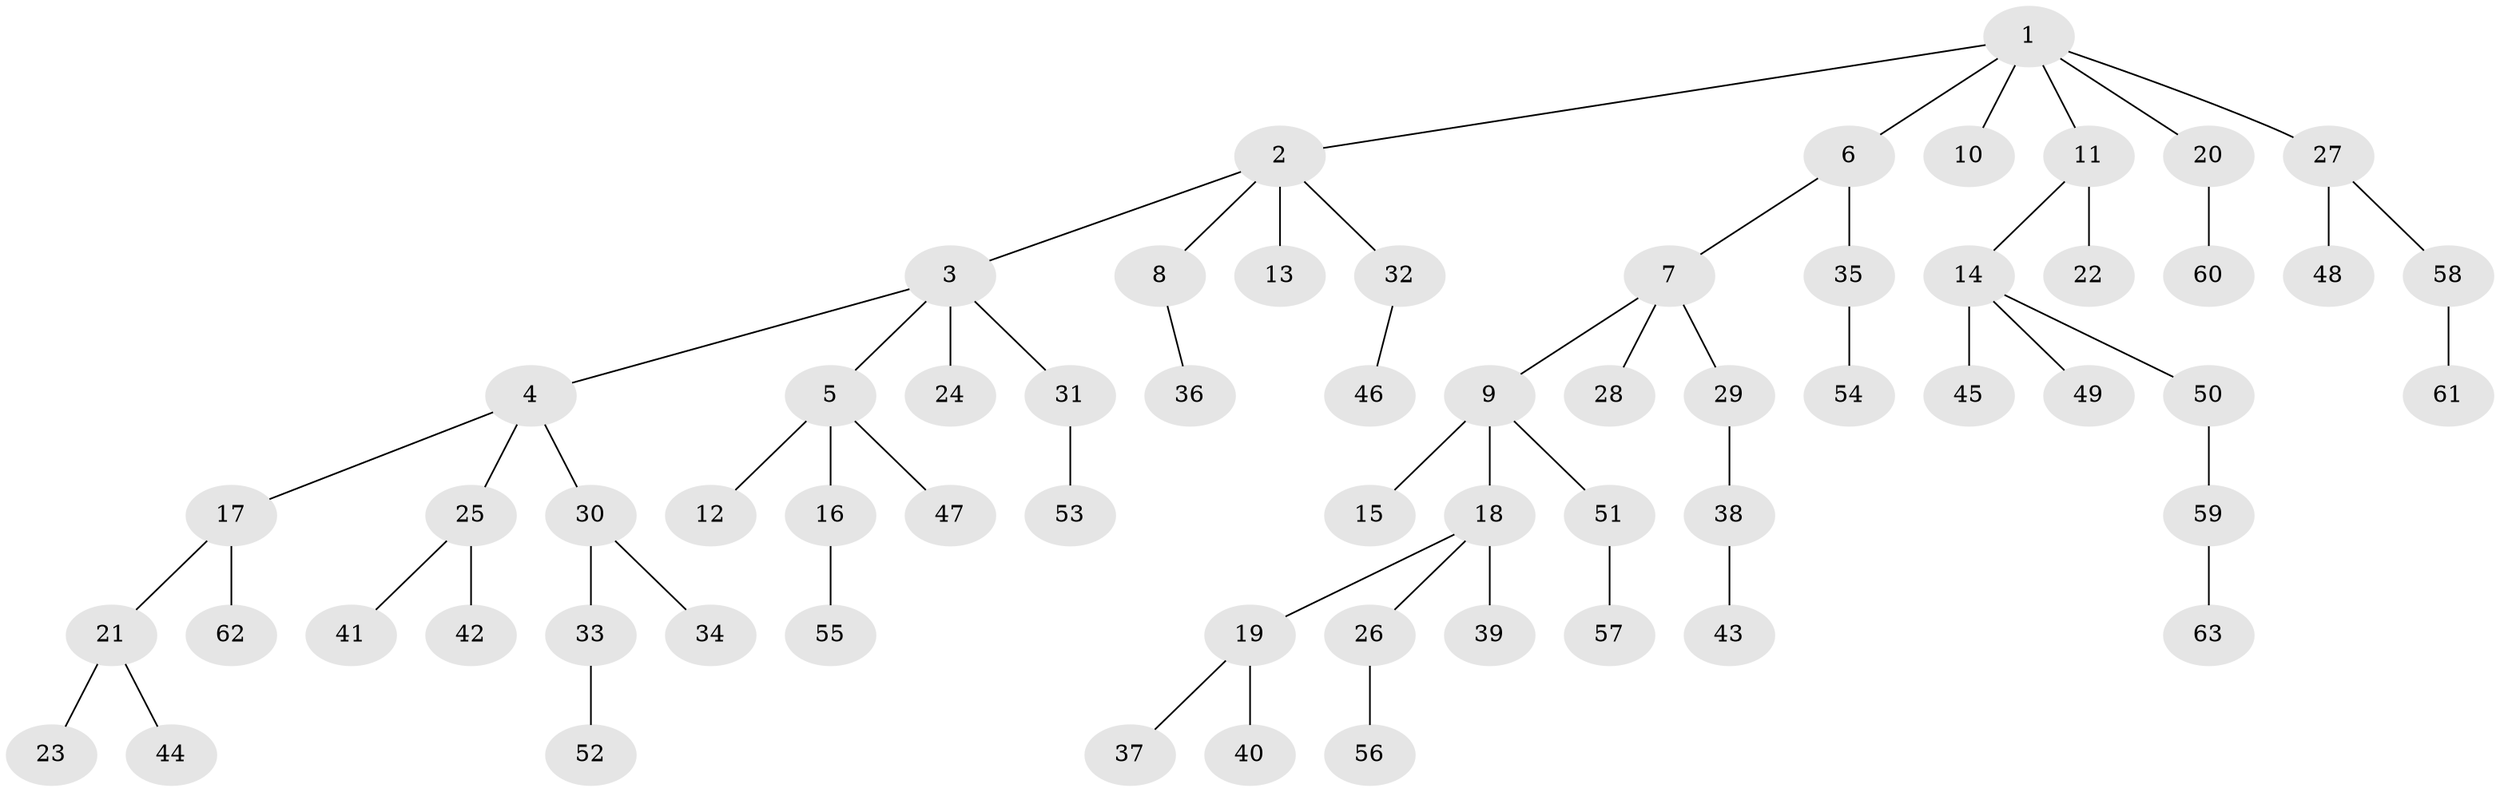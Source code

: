 // coarse degree distribution, {7: 0.046511627906976744, 5: 0.06976744186046512, 3: 0.023255813953488372, 4: 0.046511627906976744, 2: 0.20930232558139536, 1: 0.6046511627906976}
// Generated by graph-tools (version 1.1) at 2025/42/03/06/25 10:42:03]
// undirected, 63 vertices, 62 edges
graph export_dot {
graph [start="1"]
  node [color=gray90,style=filled];
  1;
  2;
  3;
  4;
  5;
  6;
  7;
  8;
  9;
  10;
  11;
  12;
  13;
  14;
  15;
  16;
  17;
  18;
  19;
  20;
  21;
  22;
  23;
  24;
  25;
  26;
  27;
  28;
  29;
  30;
  31;
  32;
  33;
  34;
  35;
  36;
  37;
  38;
  39;
  40;
  41;
  42;
  43;
  44;
  45;
  46;
  47;
  48;
  49;
  50;
  51;
  52;
  53;
  54;
  55;
  56;
  57;
  58;
  59;
  60;
  61;
  62;
  63;
  1 -- 2;
  1 -- 6;
  1 -- 10;
  1 -- 11;
  1 -- 20;
  1 -- 27;
  2 -- 3;
  2 -- 8;
  2 -- 13;
  2 -- 32;
  3 -- 4;
  3 -- 5;
  3 -- 24;
  3 -- 31;
  4 -- 17;
  4 -- 25;
  4 -- 30;
  5 -- 12;
  5 -- 16;
  5 -- 47;
  6 -- 7;
  6 -- 35;
  7 -- 9;
  7 -- 28;
  7 -- 29;
  8 -- 36;
  9 -- 15;
  9 -- 18;
  9 -- 51;
  11 -- 14;
  11 -- 22;
  14 -- 45;
  14 -- 49;
  14 -- 50;
  16 -- 55;
  17 -- 21;
  17 -- 62;
  18 -- 19;
  18 -- 26;
  18 -- 39;
  19 -- 37;
  19 -- 40;
  20 -- 60;
  21 -- 23;
  21 -- 44;
  25 -- 41;
  25 -- 42;
  26 -- 56;
  27 -- 48;
  27 -- 58;
  29 -- 38;
  30 -- 33;
  30 -- 34;
  31 -- 53;
  32 -- 46;
  33 -- 52;
  35 -- 54;
  38 -- 43;
  50 -- 59;
  51 -- 57;
  58 -- 61;
  59 -- 63;
}
